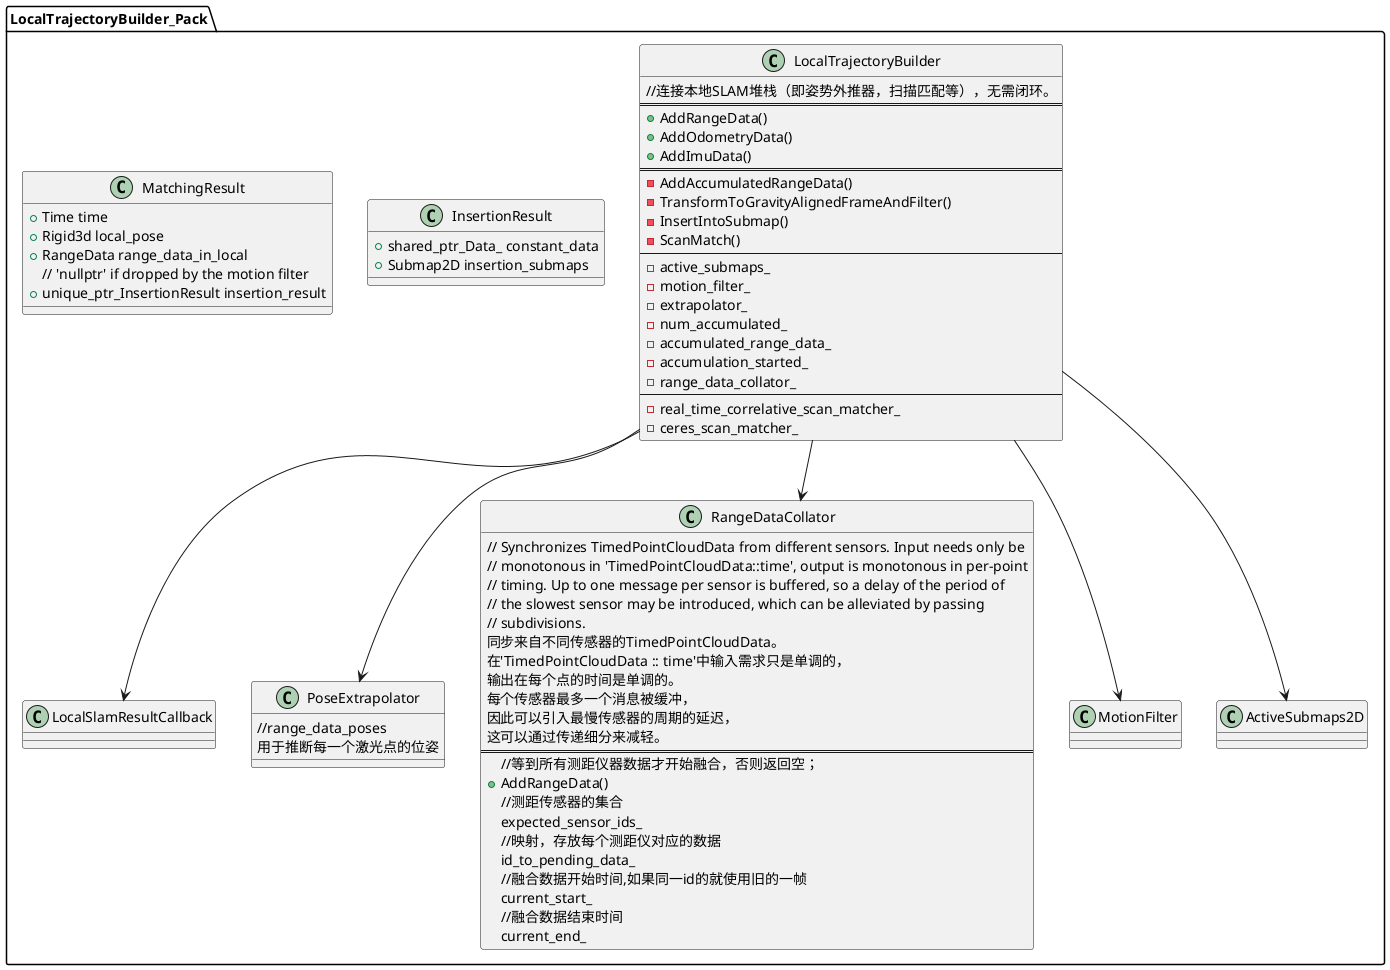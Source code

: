 @startuml
package "LocalTrajectoryBuilder_Pack" {
  class LocalTrajectoryBuilder {
  //连接本地SLAM堆栈（即姿势外推器，扫描匹配等），无需闭环。
==
    + AddRangeData()
    + AddOdometryData()
    + AddImuData()
===
      - AddAccumulatedRangeData()
      - TransformToGravityAlignedFrameAndFilter()
      - InsertIntoSubmap()
      - ScanMatch()
----
      -active_submaps_
      -motion_filter_
      -extrapolator_
      -num_accumulated_
      -accumulated_range_data_
      -accumulation_started_
      -range_data_collator_
---
      -real_time_correlative_scan_matcher_
      -ceres_scan_matcher_
  }
  
  class LocalSlamResultCallback{

  }

  class PoseExtrapolator {
    //range_data_poses
    用于推断每一个激光点的位姿
  }


  class RangeDataCollator {
    // Synchronizes TimedPointCloudData from different sensors. Input needs only be
    // monotonous in 'TimedPointCloudData::time', output is monotonous in per-point
    // timing. Up to one message per sensor is buffered, so a delay of the period of
    // the slowest sensor may be introduced, which can be alleviated by passing
    // subdivisions.
    同步来自不同传感器的TimedPointCloudData。 
    在'TimedPointCloudData :: time'中输入需求只是单调的，
    输出在每个点的时间是单调的。 
    每个传感器最多一个消息被缓冲，
    因此可以引入最慢传感器的周期的延迟，
    这可以通过传递细分来减轻。
==
    //等到所有测距仪器数据才开始融合，否则返回空；
    + AddRangeData()
    //测距传感器的集合
    expected_sensor_ids_ 
    //映射，存放每个测距仪对应的数据
    id_to_pending_data_
    //融合数据开始时间,如果同一id的就使用旧的一帧
    current_start_
    //融合数据结束时间
    current_end_
  }
  class InsertionResult {
    + shared_ptr_Data_ constant_data
    + Submap2D insertion_submaps
  }
  class MatchingResult {
    + Time time
    + Rigid3d local_pose
    + RangeData range_data_in_local
    // 'nullptr' if dropped by the motion filter
    + unique_ptr_InsertionResult insertion_result
  }

  LocalTrajectoryBuilder -down-> PoseExtrapolator
  LocalTrajectoryBuilder -down-> LocalSlamResultCallback
  LocalTrajectoryBuilder -down-> MotionFilter
  LocalTrajectoryBuilder -down-> ActiveSubmaps2D
  LocalTrajectoryBuilder -down-> RangeDataCollator
}
@enduml
